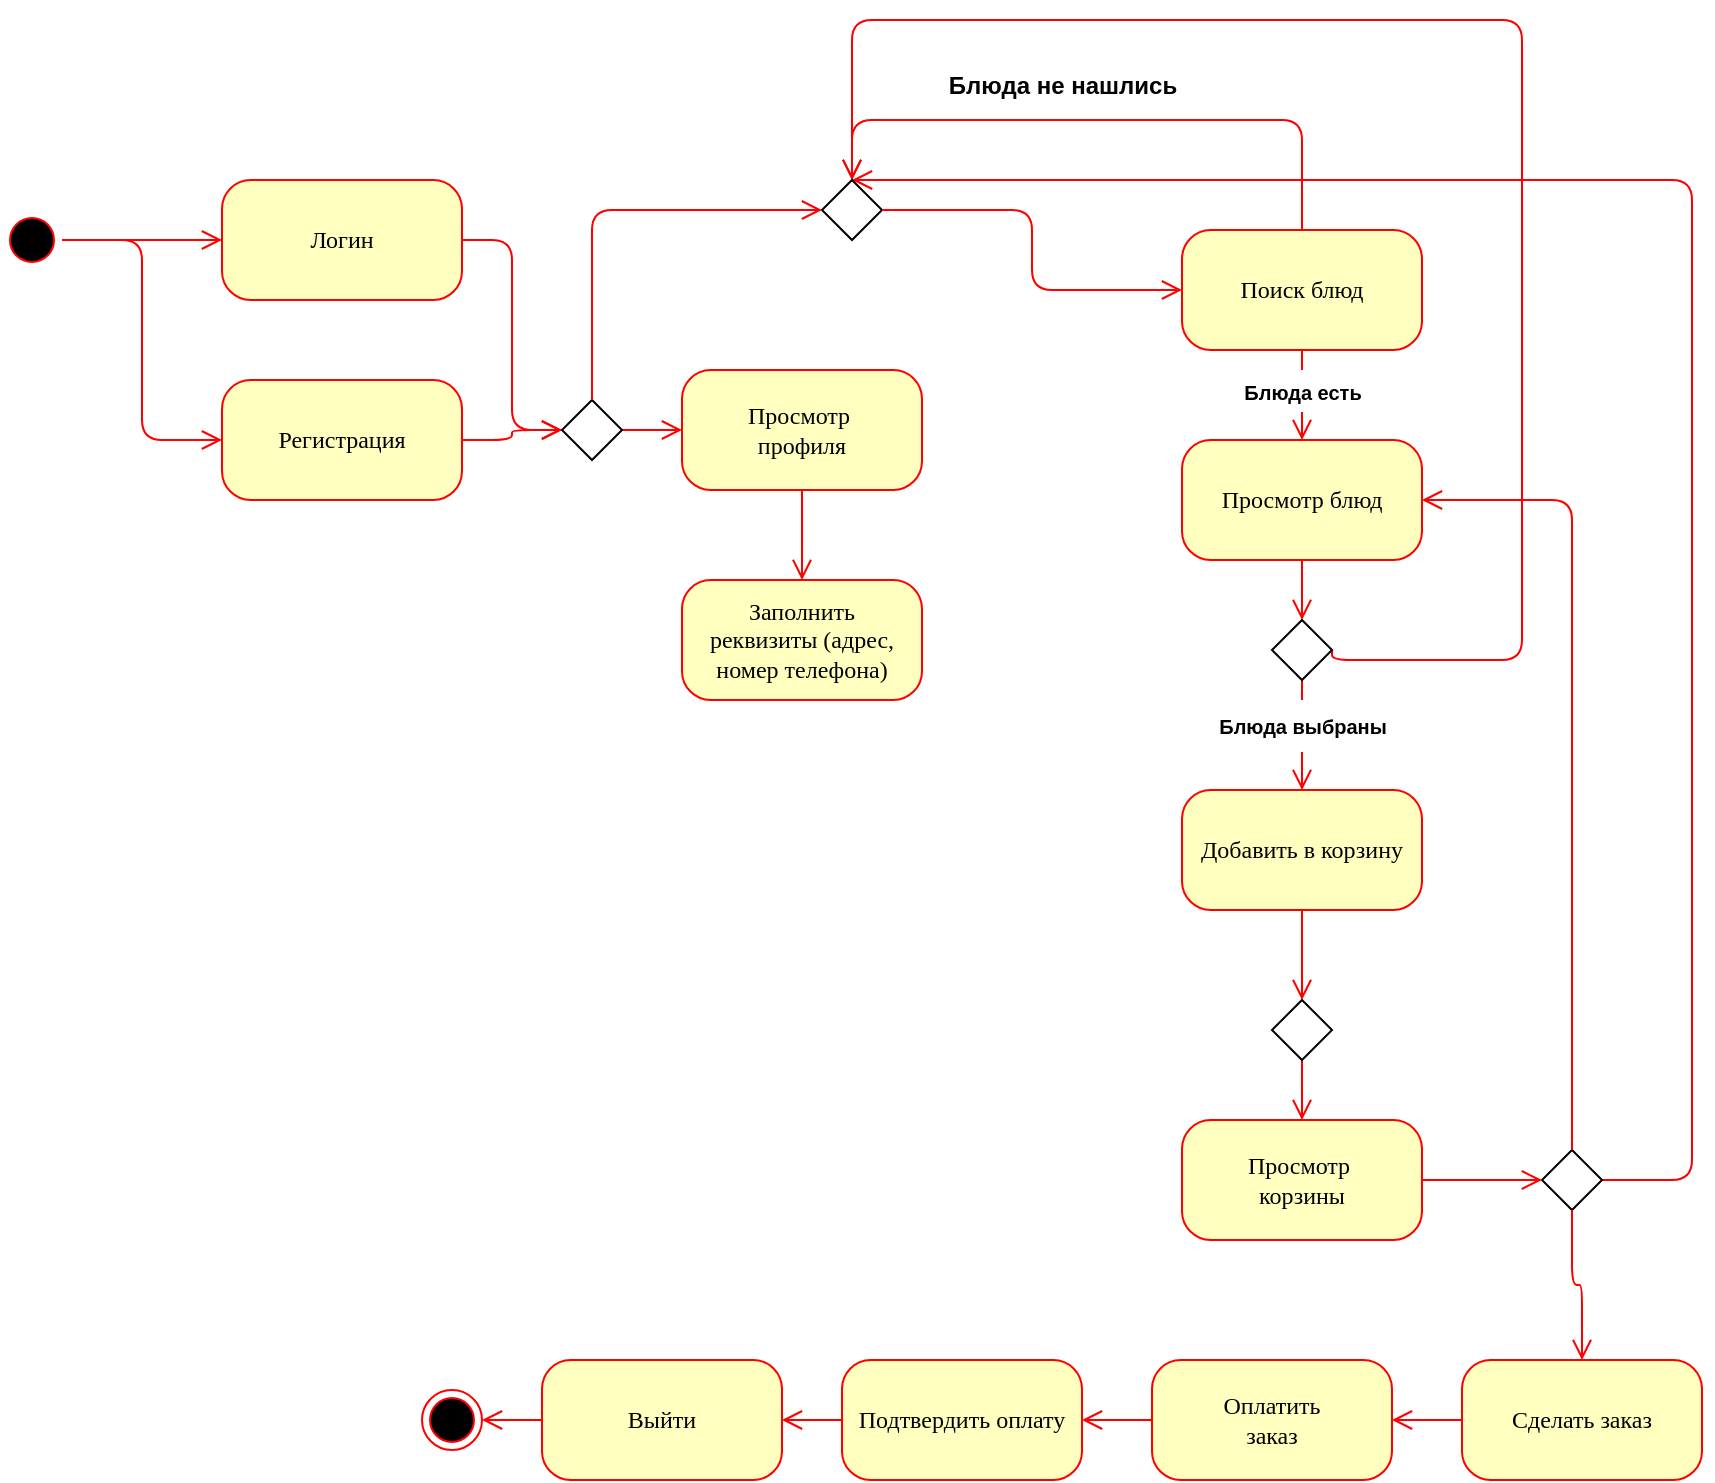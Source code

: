 <mxfile version="24.4.4" type="device">
  <diagram name="Page-1" id="58cdce13-f638-feb5-8d6f-7d28b1aa9fa0">
    <mxGraphModel dx="1020" dy="1143" grid="1" gridSize="10" guides="1" tooltips="1" connect="1" arrows="1" fold="1" page="1" pageScale="1" pageWidth="1100" pageHeight="850" background="none" math="0" shadow="0">
      <root>
        <mxCell id="0" />
        <mxCell id="1" parent="0" />
        <mxCell id="382b91b5511bd0f7-1" value="" style="ellipse;html=1;shape=startState;fillColor=#000000;strokeColor=#ff0000;rounded=1;shadow=0;comic=0;labelBackgroundColor=none;fontFamily=Verdana;fontSize=12;fontColor=#000000;align=center;direction=south;" parent="1" vertex="1">
          <mxGeometry x="170" y="135" width="30" height="30" as="geometry" />
        </mxCell>
        <mxCell id="382b91b5511bd0f7-5" value="Регистрация" style="rounded=1;whiteSpace=wrap;html=1;arcSize=24;fillColor=#ffffc0;strokeColor=#ff0000;shadow=0;comic=0;labelBackgroundColor=none;fontFamily=Verdana;fontSize=12;fontColor=#000000;align=center;" parent="1" vertex="1">
          <mxGeometry x="280" y="220" width="120" height="60" as="geometry" />
        </mxCell>
        <mxCell id="382b91b5511bd0f7-6" value="Логин" style="rounded=1;whiteSpace=wrap;html=1;arcSize=24;fillColor=#ffffc0;strokeColor=#ff0000;shadow=0;comic=0;labelBackgroundColor=none;fontFamily=Verdana;fontSize=12;fontColor=#000000;align=center;" parent="1" vertex="1">
          <mxGeometry x="280" y="120" width="120" height="60" as="geometry" />
        </mxCell>
        <mxCell id="3cde6dad864a17aa-3" style="edgeStyle=orthogonalEdgeStyle;html=1;labelBackgroundColor=none;endArrow=open;endSize=8;strokeColor=#ff0000;fontFamily=Verdana;fontSize=12;align=left;entryX=0.5;entryY=0;entryDx=0;entryDy=0;exitX=1;exitY=0.5;exitDx=0;exitDy=0;" parent="1" source="PaydA0Tg0tzG1Le85C62-20" target="PaydA0Tg0tzG1Le85C62-6" edge="1">
          <mxGeometry relative="1" as="geometry">
            <mxPoint x="910" y="400" as="sourcePoint" />
            <mxPoint x="600" y="150" as="targetPoint" />
            <Array as="points">
              <mxPoint x="835" y="360" />
              <mxPoint x="930" y="360" />
              <mxPoint x="930" y="40" />
              <mxPoint x="595" y="40" />
            </Array>
          </mxGeometry>
        </mxCell>
        <mxCell id="382b91b5511bd0f7-7" value="&lt;div&gt;Просмотр&amp;nbsp;&lt;/div&gt;&lt;div&gt;профиля&lt;/div&gt;" style="rounded=1;whiteSpace=wrap;html=1;arcSize=24;fillColor=#ffffc0;strokeColor=#ff0000;shadow=0;comic=0;labelBackgroundColor=none;fontFamily=Verdana;fontSize=12;fontColor=#000000;align=center;" parent="1" vertex="1">
          <mxGeometry x="510" y="215" width="120" height="60" as="geometry" />
        </mxCell>
        <mxCell id="3cde6dad864a17aa-13" style="edgeStyle=elbowEdgeStyle;html=1;exitX=0.5;exitY=1;labelBackgroundColor=none;endArrow=open;endSize=8;strokeColor=#ff0000;fontFamily=Verdana;fontSize=12;align=left;exitDx=0;exitDy=0;entryX=0.5;entryY=0;entryDx=0;entryDy=0;" parent="1" source="382b91b5511bd0f7-10" target="382b91b5511bd0f7-9" edge="1">
          <mxGeometry relative="1" as="geometry">
            <mxPoint x="860" y="258" as="targetPoint" />
          </mxGeometry>
        </mxCell>
        <mxCell id="382b91b5511bd0f7-9" value="Просмотр блюд" style="rounded=1;whiteSpace=wrap;html=1;arcSize=24;fillColor=#ffffc0;strokeColor=#ff0000;shadow=0;comic=0;labelBackgroundColor=none;fontFamily=Verdana;fontSize=12;fontColor=#000000;align=center;" parent="1" vertex="1">
          <mxGeometry x="760" y="250" width="120" height="60" as="geometry" />
        </mxCell>
        <mxCell id="3cde6dad864a17aa-5" style="edgeStyle=elbowEdgeStyle;html=1;labelBackgroundColor=none;endArrow=open;endSize=8;strokeColor=#ff0000;fontFamily=Verdana;fontSize=12;align=left;entryX=0.5;entryY=0;entryDx=0;entryDy=0;exitX=0.5;exitY=1;exitDx=0;exitDy=0;" parent="1" source="PaydA0Tg0tzG1Le85C62-20" target="PaydA0Tg0tzG1Le85C62-19" edge="1">
          <mxGeometry relative="1" as="geometry">
            <mxPoint x="820" y="495" as="sourcePoint" />
          </mxGeometry>
        </mxCell>
        <mxCell id="2a3bc250acf0617d-9" style="edgeStyle=orthogonalEdgeStyle;html=1;labelBackgroundColor=none;endArrow=open;endSize=8;strokeColor=#ff0000;fontFamily=Verdana;fontSize=12;align=left;" parent="1" source="382b91b5511bd0f7-1" target="382b91b5511bd0f7-6" edge="1">
          <mxGeometry relative="1" as="geometry" />
        </mxCell>
        <mxCell id="2a3bc250acf0617d-12" style="edgeStyle=orthogonalEdgeStyle;html=1;entryX=0;entryY=0.5;labelBackgroundColor=none;endArrow=open;endSize=8;strokeColor=#ff0000;fontFamily=Verdana;fontSize=12;align=left;entryDx=0;entryDy=0;" parent="1" source="382b91b5511bd0f7-1" target="382b91b5511bd0f7-5" edge="1">
          <mxGeometry relative="1" as="geometry">
            <Array as="points">
              <mxPoint x="240" y="150" />
              <mxPoint x="240" y="250" />
            </Array>
          </mxGeometry>
        </mxCell>
        <mxCell id="2a3bc250acf0617d-13" style="edgeStyle=orthogonalEdgeStyle;html=1;exitX=1;exitY=0.5;labelBackgroundColor=none;endArrow=open;endSize=8;strokeColor=#ff0000;fontFamily=Verdana;fontSize=12;align=left;entryX=0;entryY=0.5;entryDx=0;entryDy=0;" parent="1" source="PaydA0Tg0tzG1Le85C62-3" target="382b91b5511bd0f7-7" edge="1">
          <mxGeometry relative="1" as="geometry">
            <mxPoint x="430" y="230" as="targetPoint" />
          </mxGeometry>
        </mxCell>
        <mxCell id="2a3bc250acf0617d-14" style="edgeStyle=orthogonalEdgeStyle;html=1;exitX=0.5;exitY=0;entryX=1;entryY=0.75;labelBackgroundColor=none;endArrow=open;endSize=8;strokeColor=#ff0000;fontFamily=Verdana;fontSize=12;align=left;" parent="1" source="382b91b5511bd0f7-10" edge="1">
          <mxGeometry relative="1" as="geometry">
            <mxPoint x="810" y="230.0" as="sourcePoint" />
            <mxPoint x="860" y="180.0" as="targetPoint" />
            <Array as="points">
              <mxPoint x="810" y="200" />
              <mxPoint x="870" y="200" />
              <mxPoint x="870" y="180" />
            </Array>
          </mxGeometry>
        </mxCell>
        <mxCell id="2a3bc250acf0617d-15" style="edgeStyle=orthogonalEdgeStyle;html=1;entryX=0.5;entryY=0;labelBackgroundColor=none;endArrow=open;endSize=8;strokeColor=#ff0000;fontFamily=Verdana;fontSize=12;align=left;entryDx=0;entryDy=0;exitX=0.5;exitY=0;exitDx=0;exitDy=0;" parent="1" source="382b91b5511bd0f7-10" target="PaydA0Tg0tzG1Le85C62-6" edge="1">
          <mxGeometry relative="1" as="geometry">
            <mxPoint x="790" y="80" as="sourcePoint" />
            <mxPoint x="460" y="230.0" as="targetPoint" />
            <Array as="points">
              <mxPoint x="820" y="90" />
              <mxPoint x="595" y="90" />
            </Array>
          </mxGeometry>
        </mxCell>
        <mxCell id="3cde6dad864a17aa-6" style="edgeStyle=elbowEdgeStyle;html=1;labelBackgroundColor=none;endArrow=open;endSize=8;strokeColor=#ff0000;fontFamily=Verdana;fontSize=12;align=left;exitX=1;exitY=0.5;exitDx=0;exitDy=0;entryX=0.5;entryY=0;entryDx=0;entryDy=0;" parent="1" source="PaydA0Tg0tzG1Le85C62-28" target="PaydA0Tg0tzG1Le85C62-6" edge="1">
          <mxGeometry relative="1" as="geometry">
            <mxPoint x="975" y="610" as="sourcePoint" />
            <mxPoint x="630" y="60" as="targetPoint" />
            <Array as="points">
              <mxPoint x="1015" y="360" />
            </Array>
          </mxGeometry>
        </mxCell>
        <mxCell id="3cde6dad864a17aa-7" style="edgeStyle=elbowEdgeStyle;html=1;labelBackgroundColor=none;endArrow=open;endSize=8;strokeColor=#ff0000;fontFamily=Verdana;fontSize=12;align=left;entryX=1;entryY=0.5;entryDx=0;entryDy=0;exitX=0;exitY=0.5;exitDx=0;exitDy=0;" parent="1" source="PaydA0Tg0tzG1Le85C62-34" target="PaydA0Tg0tzG1Le85C62-36" edge="1">
          <mxGeometry relative="1" as="geometry">
            <mxPoint x="320" y="485" as="sourcePoint" />
            <mxPoint x="360" y="370" as="targetPoint" />
          </mxGeometry>
        </mxCell>
        <mxCell id="3cde6dad864a17aa-8" style="edgeStyle=elbowEdgeStyle;html=1;labelBackgroundColor=none;endArrow=open;endSize=8;strokeColor=#ff0000;fontFamily=Verdana;fontSize=12;align=left;exitX=0.5;exitY=1;exitDx=0;exitDy=0;entryX=0.5;entryY=0;entryDx=0;entryDy=0;" parent="1" source="382b91b5511bd0f7-7" target="PaydA0Tg0tzG1Le85C62-16" edge="1">
          <mxGeometry relative="1" as="geometry">
            <mxPoint x="350" y="515" as="sourcePoint" />
            <mxPoint x="269.412" y="495" as="targetPoint" />
          </mxGeometry>
        </mxCell>
        <mxCell id="PaydA0Tg0tzG1Le85C62-4" value="" style="edgeStyle=orthogonalEdgeStyle;html=1;labelBackgroundColor=none;endArrow=open;endSize=8;strokeColor=#ff0000;fontFamily=Verdana;fontSize=12;align=left;entryX=0;entryY=0.5;entryDx=0;entryDy=0;" edge="1" parent="1" source="382b91b5511bd0f7-6" target="PaydA0Tg0tzG1Le85C62-3">
          <mxGeometry relative="1" as="geometry">
            <Array as="points" />
            <mxPoint x="400" y="150" as="sourcePoint" />
            <mxPoint x="530" y="240" as="targetPoint" />
          </mxGeometry>
        </mxCell>
        <mxCell id="PaydA0Tg0tzG1Le85C62-5" value="" style="edgeStyle=orthogonalEdgeStyle;html=1;exitX=1;exitY=0.5;labelBackgroundColor=none;endArrow=open;endSize=8;strokeColor=#ff0000;fontFamily=Verdana;fontSize=12;align=left;entryX=0;entryY=0.5;entryDx=0;entryDy=0;" edge="1" parent="1" source="382b91b5511bd0f7-5" target="PaydA0Tg0tzG1Le85C62-3">
          <mxGeometry relative="1" as="geometry">
            <mxPoint x="400" y="250" as="sourcePoint" />
            <mxPoint x="530" y="240" as="targetPoint" />
          </mxGeometry>
        </mxCell>
        <mxCell id="PaydA0Tg0tzG1Le85C62-3" value="" style="rhombus;whiteSpace=wrap;html=1;" vertex="1" parent="1">
          <mxGeometry x="450" y="230" width="30" height="30" as="geometry" />
        </mxCell>
        <mxCell id="PaydA0Tg0tzG1Le85C62-6" value="" style="rhombus;whiteSpace=wrap;html=1;" vertex="1" parent="1">
          <mxGeometry x="580" y="120" width="30" height="30" as="geometry" />
        </mxCell>
        <mxCell id="PaydA0Tg0tzG1Le85C62-10" style="edgeStyle=orthogonalEdgeStyle;html=1;exitX=0.5;exitY=0;entryX=0;entryY=0.5;labelBackgroundColor=none;endArrow=open;endSize=8;strokeColor=#ff0000;fontFamily=Verdana;fontSize=12;align=left;entryDx=0;entryDy=0;exitDx=0;exitDy=0;" edge="1" parent="1" source="PaydA0Tg0tzG1Le85C62-3" target="PaydA0Tg0tzG1Le85C62-6">
          <mxGeometry relative="1" as="geometry">
            <mxPoint x="640" y="240" as="sourcePoint" />
            <mxPoint x="830" y="320" as="targetPoint" />
          </mxGeometry>
        </mxCell>
        <mxCell id="PaydA0Tg0tzG1Le85C62-11" style="edgeStyle=orthogonalEdgeStyle;html=1;exitX=1;exitY=0.5;entryX=0;entryY=0.5;labelBackgroundColor=none;endArrow=open;endSize=8;strokeColor=#ff0000;fontFamily=Verdana;fontSize=12;align=left;exitDx=0;exitDy=0;entryDx=0;entryDy=0;" edge="1" parent="1" source="PaydA0Tg0tzG1Le85C62-6" target="382b91b5511bd0f7-10">
          <mxGeometry relative="1" as="geometry">
            <mxPoint x="690" y="165" as="sourcePoint" />
            <mxPoint x="880" y="245" as="targetPoint" />
          </mxGeometry>
        </mxCell>
        <mxCell id="PaydA0Tg0tzG1Le85C62-13" value="" style="edgeStyle=orthogonalEdgeStyle;html=1;entryX=0.5;entryY=0;labelBackgroundColor=none;endArrow=open;endSize=8;strokeColor=#ff0000;fontFamily=Verdana;fontSize=12;align=left;entryDx=0;entryDy=0;exitX=0.5;exitY=1;exitDx=0;exitDy=0;" edge="1" parent="1" source="PaydA0Tg0tzG1Le85C62-24" target="PaydA0Tg0tzG1Le85C62-18">
          <mxGeometry relative="1" as="geometry">
            <mxPoint x="740" y="570" as="sourcePoint" />
            <mxPoint x="660" y="440.0" as="targetPoint" />
          </mxGeometry>
        </mxCell>
        <mxCell id="382b91b5511bd0f7-10" value="Поиск блюд" style="rounded=1;whiteSpace=wrap;html=1;arcSize=24;fillColor=#ffffc0;strokeColor=#ff0000;shadow=0;comic=0;labelBackgroundColor=none;fontFamily=Verdana;fontSize=12;fontColor=#000000;align=center;" parent="1" vertex="1">
          <mxGeometry x="760" y="145" width="120" height="60" as="geometry" />
        </mxCell>
        <mxCell id="PaydA0Tg0tzG1Le85C62-14" value="&lt;div&gt;&lt;font style=&quot;font-size: 10px;&quot;&gt;Блюда есть&lt;/font&gt;&lt;br&gt;&lt;/div&gt;" style="text;align=center;fontStyle=1;verticalAlign=middle;spacingLeft=3;spacingRight=3;strokeColor=none;rotatable=0;points=[[0,0.5],[1,0.5]];portConstraint=eastwest;html=1;fillColor=#FFFFFF;" vertex="1" parent="1">
          <mxGeometry x="795" y="215" width="50" height="21" as="geometry" />
        </mxCell>
        <mxCell id="PaydA0Tg0tzG1Le85C62-15" value="Блюда не нашлись" style="text;align=center;fontStyle=1;verticalAlign=middle;spacingLeft=3;spacingRight=3;strokeColor=none;rotatable=0;points=[[0,0.5],[1,0.5]];portConstraint=eastwest;html=1;" vertex="1" parent="1">
          <mxGeometry x="660" y="60" width="80" height="26" as="geometry" />
        </mxCell>
        <mxCell id="PaydA0Tg0tzG1Le85C62-16" value="&lt;div&gt;Заполнить &lt;br&gt;&lt;/div&gt;&lt;div&gt;реквизиты (адрес, номер телефона)&lt;br&gt;&lt;/div&gt;" style="rounded=1;whiteSpace=wrap;html=1;arcSize=24;fillColor=#ffffc0;strokeColor=#ff0000;shadow=0;comic=0;labelBackgroundColor=none;fontFamily=Verdana;fontSize=12;fontColor=#000000;align=center;" vertex="1" parent="1">
          <mxGeometry x="510" y="320" width="120" height="60" as="geometry" />
        </mxCell>
        <mxCell id="PaydA0Tg0tzG1Le85C62-17" value="Сделать заказ" style="rounded=1;whiteSpace=wrap;html=1;arcSize=24;fillColor=#ffffc0;strokeColor=#ff0000;shadow=0;comic=0;labelBackgroundColor=none;fontFamily=Verdana;fontSize=12;fontColor=#000000;align=center;" vertex="1" parent="1">
          <mxGeometry x="900" y="710" width="120" height="60" as="geometry" />
        </mxCell>
        <mxCell id="PaydA0Tg0tzG1Le85C62-18" value="&lt;div&gt;Просмотр&amp;nbsp;&lt;/div&gt;&lt;div&gt;корзины&lt;/div&gt;" style="rounded=1;whiteSpace=wrap;html=1;arcSize=24;fillColor=#ffffc0;strokeColor=#ff0000;shadow=0;comic=0;labelBackgroundColor=none;fontFamily=Verdana;fontSize=12;fontColor=#000000;align=center;" vertex="1" parent="1">
          <mxGeometry x="760" y="590" width="120" height="60" as="geometry" />
        </mxCell>
        <mxCell id="PaydA0Tg0tzG1Le85C62-19" value="Добавить в корзину" style="rounded=1;whiteSpace=wrap;html=1;arcSize=24;fillColor=#ffffc0;strokeColor=#ff0000;shadow=0;comic=0;labelBackgroundColor=none;fontFamily=Verdana;fontSize=12;fontColor=#000000;align=center;" vertex="1" parent="1">
          <mxGeometry x="760" y="425" width="120" height="60" as="geometry" />
        </mxCell>
        <mxCell id="PaydA0Tg0tzG1Le85C62-21" value="" style="edgeStyle=elbowEdgeStyle;html=1;labelBackgroundColor=none;endArrow=open;endSize=8;strokeColor=#ff0000;fontFamily=Verdana;fontSize=12;align=left;entryX=0.5;entryY=0;entryDx=0;entryDy=0;exitX=0.5;exitY=1;exitDx=0;exitDy=0;" edge="1" parent="1" source="382b91b5511bd0f7-9" target="PaydA0Tg0tzG1Le85C62-20">
          <mxGeometry relative="1" as="geometry">
            <mxPoint x="820" y="300" as="sourcePoint" />
            <mxPoint x="820" y="425" as="targetPoint" />
          </mxGeometry>
        </mxCell>
        <mxCell id="PaydA0Tg0tzG1Le85C62-20" value="" style="rhombus;whiteSpace=wrap;html=1;" vertex="1" parent="1">
          <mxGeometry x="805" y="340" width="30" height="30" as="geometry" />
        </mxCell>
        <mxCell id="PaydA0Tg0tzG1Le85C62-23" value="&lt;font style=&quot;font-size: 10px;&quot;&gt;Блюда выбраны&lt;/font&gt;" style="text;align=center;fontStyle=1;verticalAlign=middle;spacingLeft=3;spacingRight=3;strokeColor=none;rotatable=0;points=[[0,0.5],[1,0.5]];portConstraint=eastwest;html=1;shadow=0;fillColor=#FFFFFF;" vertex="1" parent="1">
          <mxGeometry x="770" y="380" width="100" height="26" as="geometry" />
        </mxCell>
        <mxCell id="PaydA0Tg0tzG1Le85C62-27" value="" style="edgeStyle=orthogonalEdgeStyle;html=1;entryX=0.5;entryY=0;labelBackgroundColor=none;endArrow=open;endSize=8;strokeColor=#ff0000;fontFamily=Verdana;fontSize=12;align=left;entryDx=0;entryDy=0;exitX=0.5;exitY=1;exitDx=0;exitDy=0;" edge="1" parent="1" source="PaydA0Tg0tzG1Le85C62-19" target="PaydA0Tg0tzG1Le85C62-24">
          <mxGeometry relative="1" as="geometry">
            <mxPoint x="820" y="485" as="sourcePoint" />
            <mxPoint x="820" y="620" as="targetPoint" />
          </mxGeometry>
        </mxCell>
        <mxCell id="PaydA0Tg0tzG1Le85C62-24" value="" style="rhombus;whiteSpace=wrap;html=1;" vertex="1" parent="1">
          <mxGeometry x="805" y="530" width="30" height="30" as="geometry" />
        </mxCell>
        <mxCell id="PaydA0Tg0tzG1Le85C62-28" value="" style="rhombus;whiteSpace=wrap;html=1;" vertex="1" parent="1">
          <mxGeometry x="940" y="605" width="30" height="30" as="geometry" />
        </mxCell>
        <mxCell id="PaydA0Tg0tzG1Le85C62-29" value="" style="edgeStyle=orthogonalEdgeStyle;html=1;labelBackgroundColor=none;endArrow=open;endSize=8;strokeColor=#ff0000;fontFamily=Verdana;fontSize=12;align=left;exitX=0.5;exitY=1;exitDx=0;exitDy=0;" edge="1" parent="1" source="PaydA0Tg0tzG1Le85C62-28" target="PaydA0Tg0tzG1Le85C62-17">
          <mxGeometry relative="1" as="geometry">
            <mxPoint x="629.17" y="480" as="sourcePoint" />
            <mxPoint x="629.17" y="540" as="targetPoint" />
          </mxGeometry>
        </mxCell>
        <mxCell id="PaydA0Tg0tzG1Le85C62-30" value="" style="edgeStyle=orthogonalEdgeStyle;html=1;entryX=0;entryY=0.5;labelBackgroundColor=none;endArrow=open;endSize=8;strokeColor=#ff0000;fontFamily=Verdana;fontSize=12;align=left;entryDx=0;entryDy=0;exitX=1;exitY=0.5;exitDx=0;exitDy=0;" edge="1" parent="1" source="PaydA0Tg0tzG1Le85C62-18" target="PaydA0Tg0tzG1Le85C62-28">
          <mxGeometry relative="1" as="geometry">
            <mxPoint x="670" y="450" as="sourcePoint" />
            <mxPoint x="670" y="510" as="targetPoint" />
          </mxGeometry>
        </mxCell>
        <mxCell id="PaydA0Tg0tzG1Le85C62-31" value="" style="edgeStyle=orthogonalEdgeStyle;html=1;entryX=1;entryY=0.5;labelBackgroundColor=none;endArrow=open;endSize=8;strokeColor=#ff0000;fontFamily=Verdana;fontSize=12;align=left;entryDx=0;entryDy=0;exitX=0.5;exitY=0;exitDx=0;exitDy=0;" edge="1" parent="1" source="PaydA0Tg0tzG1Le85C62-28" target="382b91b5511bd0f7-9">
          <mxGeometry relative="1" as="geometry">
            <mxPoint x="610" y="560" as="sourcePoint" />
            <mxPoint x="610" y="620" as="targetPoint" />
          </mxGeometry>
        </mxCell>
        <mxCell id="PaydA0Tg0tzG1Le85C62-32" value="&lt;div&gt;Оплатить&lt;/div&gt;&lt;div&gt;заказ&lt;br&gt;&lt;/div&gt;" style="rounded=1;whiteSpace=wrap;html=1;arcSize=24;fillColor=#ffffc0;strokeColor=#ff0000;shadow=0;comic=0;labelBackgroundColor=none;fontFamily=Verdana;fontSize=12;fontColor=#000000;align=center;" vertex="1" parent="1">
          <mxGeometry x="745" y="710" width="120" height="60" as="geometry" />
        </mxCell>
        <mxCell id="PaydA0Tg0tzG1Le85C62-34" value="Выйти" style="rounded=1;whiteSpace=wrap;html=1;arcSize=24;fillColor=#ffffc0;strokeColor=#ff0000;shadow=0;comic=0;labelBackgroundColor=none;fontFamily=Verdana;fontSize=12;fontColor=#000000;align=center;" vertex="1" parent="1">
          <mxGeometry x="440" y="710" width="120" height="60" as="geometry" />
        </mxCell>
        <mxCell id="PaydA0Tg0tzG1Le85C62-36" value="" style="ellipse;html=1;shape=endState;fillColor=#000000;strokeColor=#ff0000;align=center;verticalAlign=middle;spacingLeft=3;spacingRight=3;fontFamily=Helvetica;fontSize=12;fontColor=default;fontStyle=1;" vertex="1" parent="1">
          <mxGeometry x="380" y="725" width="30" height="30" as="geometry" />
        </mxCell>
        <mxCell id="PaydA0Tg0tzG1Le85C62-38" value="" style="edgeStyle=orthogonalEdgeStyle;html=1;labelBackgroundColor=none;endArrow=open;endSize=8;strokeColor=#ff0000;fontFamily=Verdana;fontSize=12;align=left;exitX=0;exitY=0.5;exitDx=0;exitDy=0;entryX=1;entryY=0.5;entryDx=0;entryDy=0;" edge="1" parent="1" source="PaydA0Tg0tzG1Le85C62-17" target="PaydA0Tg0tzG1Le85C62-32">
          <mxGeometry relative="1" as="geometry">
            <mxPoint x="965" y="645" as="sourcePoint" />
            <mxPoint x="970" y="720" as="targetPoint" />
          </mxGeometry>
        </mxCell>
        <mxCell id="PaydA0Tg0tzG1Le85C62-39" value="" style="edgeStyle=orthogonalEdgeStyle;html=1;labelBackgroundColor=none;endArrow=open;endSize=8;strokeColor=#ff0000;fontFamily=Verdana;fontSize=12;align=left;exitX=0;exitY=0.5;exitDx=0;exitDy=0;entryX=1;entryY=0.5;entryDx=0;entryDy=0;" edge="1" parent="1" source="PaydA0Tg0tzG1Le85C62-35" target="PaydA0Tg0tzG1Le85C62-34">
          <mxGeometry relative="1" as="geometry">
            <mxPoint x="975" y="655" as="sourcePoint" />
            <mxPoint x="980" y="730" as="targetPoint" />
          </mxGeometry>
        </mxCell>
        <mxCell id="PaydA0Tg0tzG1Le85C62-40" value="" style="edgeStyle=orthogonalEdgeStyle;html=1;labelBackgroundColor=none;endArrow=open;endSize=8;strokeColor=#ff0000;fontFamily=Verdana;fontSize=12;align=left;exitX=0;exitY=0.5;exitDx=0;exitDy=0;entryX=1;entryY=0.5;entryDx=0;entryDy=0;" edge="1" parent="1" source="PaydA0Tg0tzG1Le85C62-32" target="PaydA0Tg0tzG1Le85C62-35">
          <mxGeometry relative="1" as="geometry">
            <mxPoint x="745" y="740" as="sourcePoint" />
            <mxPoint x="560" y="740" as="targetPoint" />
          </mxGeometry>
        </mxCell>
        <mxCell id="PaydA0Tg0tzG1Le85C62-35" value="Подтвердить оплату" style="rounded=1;whiteSpace=wrap;html=1;arcSize=24;fillColor=#ffffc0;strokeColor=#ff0000;shadow=0;comic=0;labelBackgroundColor=none;fontFamily=Verdana;fontSize=12;fontColor=#000000;align=center;" vertex="1" parent="1">
          <mxGeometry x="590" y="710" width="120" height="60" as="geometry" />
        </mxCell>
      </root>
    </mxGraphModel>
  </diagram>
</mxfile>
